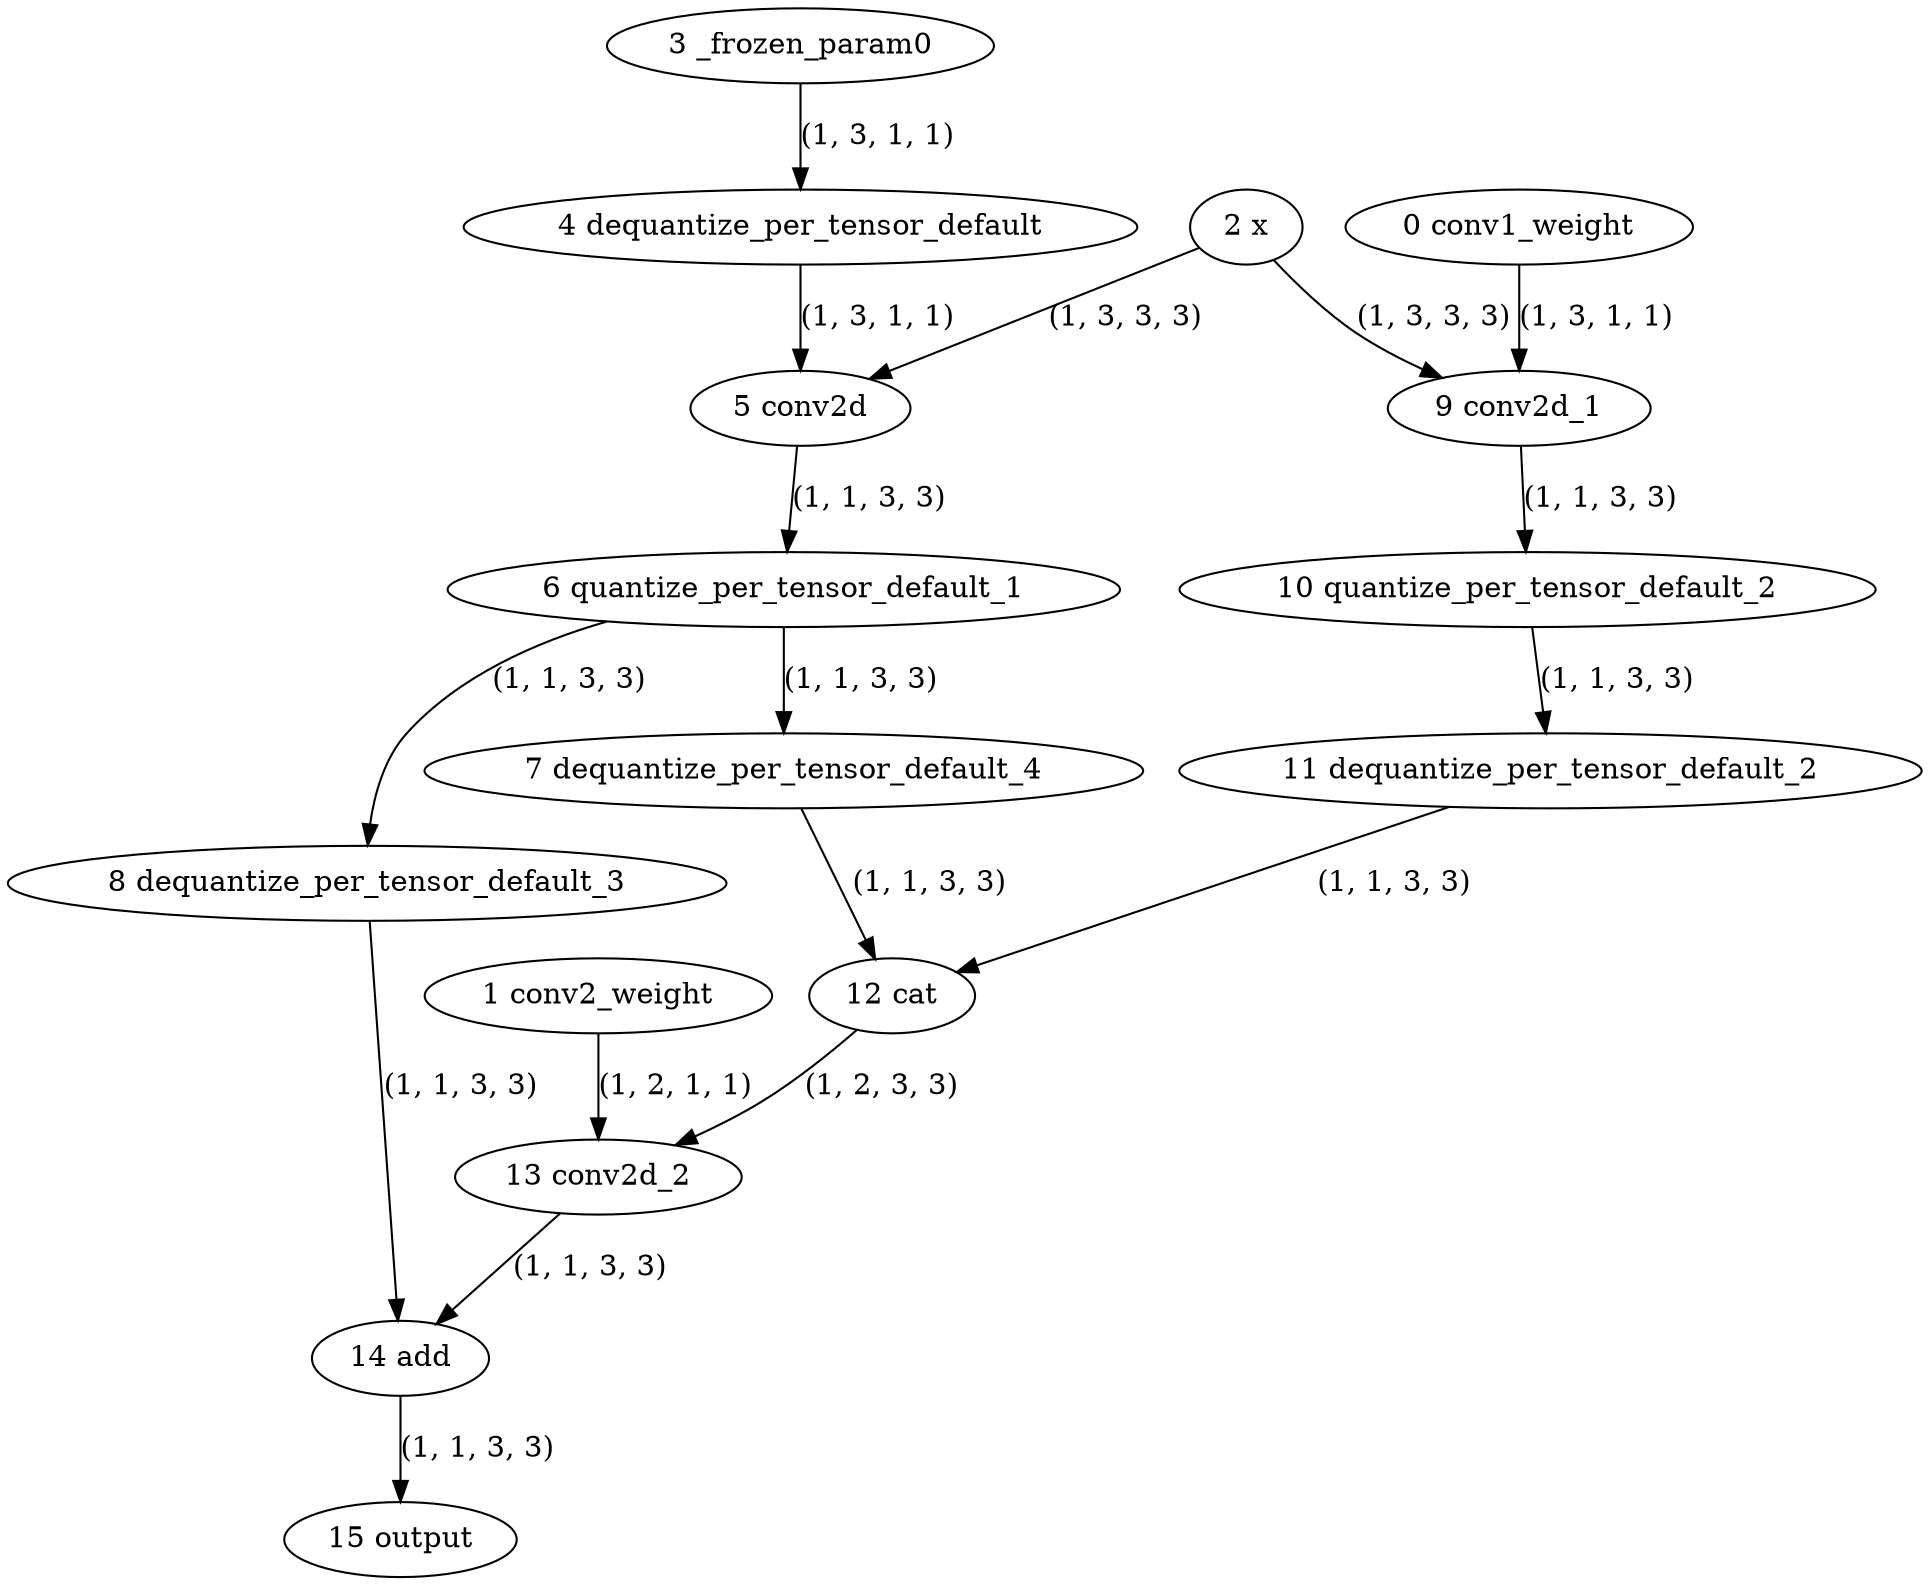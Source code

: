 strict digraph {
"0 conv1_weight" [id=0, type="get_attr"];
"1 conv2_weight" [id=1, type="get_attr"];
"2 x" [id=2, type=input];
"3 _frozen_param0" [id=3, type="get_attr"];
"4 dequantize_per_tensor_default" [id=4, type="dequantize_per_tensor"];
"5 conv2d" [id=5, type=conv2d];
"6 quantize_per_tensor_default_1" [id=6, type="quantize_per_tensor"];
"7 dequantize_per_tensor_default_4" [id=7, type="dequantize_per_tensor"];
"8 dequantize_per_tensor_default_3" [id=8, type="dequantize_per_tensor"];
"9 conv2d_1" [id=9, type=conv2d];
"10 quantize_per_tensor_default_2" [id=10, type="quantize_per_tensor"];
"11 dequantize_per_tensor_default_2" [id=11, type="dequantize_per_tensor"];
"12 cat" [id=12, type=cat];
"13 conv2d_2" [id=13, type=conv2d];
"14 add" [id=14, type=add];
"15 output" [id=15, type=output];
"0 conv1_weight" -> "9 conv2d_1" [style=solid, label="(1, 3, 1, 1)"];
"1 conv2_weight" -> "13 conv2d_2" [style=solid, label="(1, 2, 1, 1)"];
"2 x" -> "5 conv2d" [style=solid, label="(1, 3, 3, 3)"];
"2 x" -> "9 conv2d_1" [style=solid, label="(1, 3, 3, 3)"];
"3 _frozen_param0" -> "4 dequantize_per_tensor_default" [style=solid, label="(1, 3, 1, 1)"];
"4 dequantize_per_tensor_default" -> "5 conv2d" [style=solid, label="(1, 3, 1, 1)"];
"5 conv2d" -> "6 quantize_per_tensor_default_1" [style=solid, label="(1, 1, 3, 3)"];
"6 quantize_per_tensor_default_1" -> "7 dequantize_per_tensor_default_4" [style=solid, label="(1, 1, 3, 3)"];
"6 quantize_per_tensor_default_1" -> "8 dequantize_per_tensor_default_3" [style=solid, label="(1, 1, 3, 3)"];
"7 dequantize_per_tensor_default_4" -> "12 cat" [style=solid, label="(1, 1, 3, 3)"];
"8 dequantize_per_tensor_default_3" -> "14 add" [style=solid, label="(1, 1, 3, 3)"];
"9 conv2d_1" -> "10 quantize_per_tensor_default_2" [style=solid, label="(1, 1, 3, 3)"];
"10 quantize_per_tensor_default_2" -> "11 dequantize_per_tensor_default_2" [style=solid, label="(1, 1, 3, 3)"];
"11 dequantize_per_tensor_default_2" -> "12 cat" [style=solid, label="(1, 1, 3, 3)"];
"12 cat" -> "13 conv2d_2" [style=solid, label="(1, 2, 3, 3)"];
"13 conv2d_2" -> "14 add" [style=solid, label="(1, 1, 3, 3)"];
"14 add" -> "15 output" [style=solid, label="(1, 1, 3, 3)"];
}
